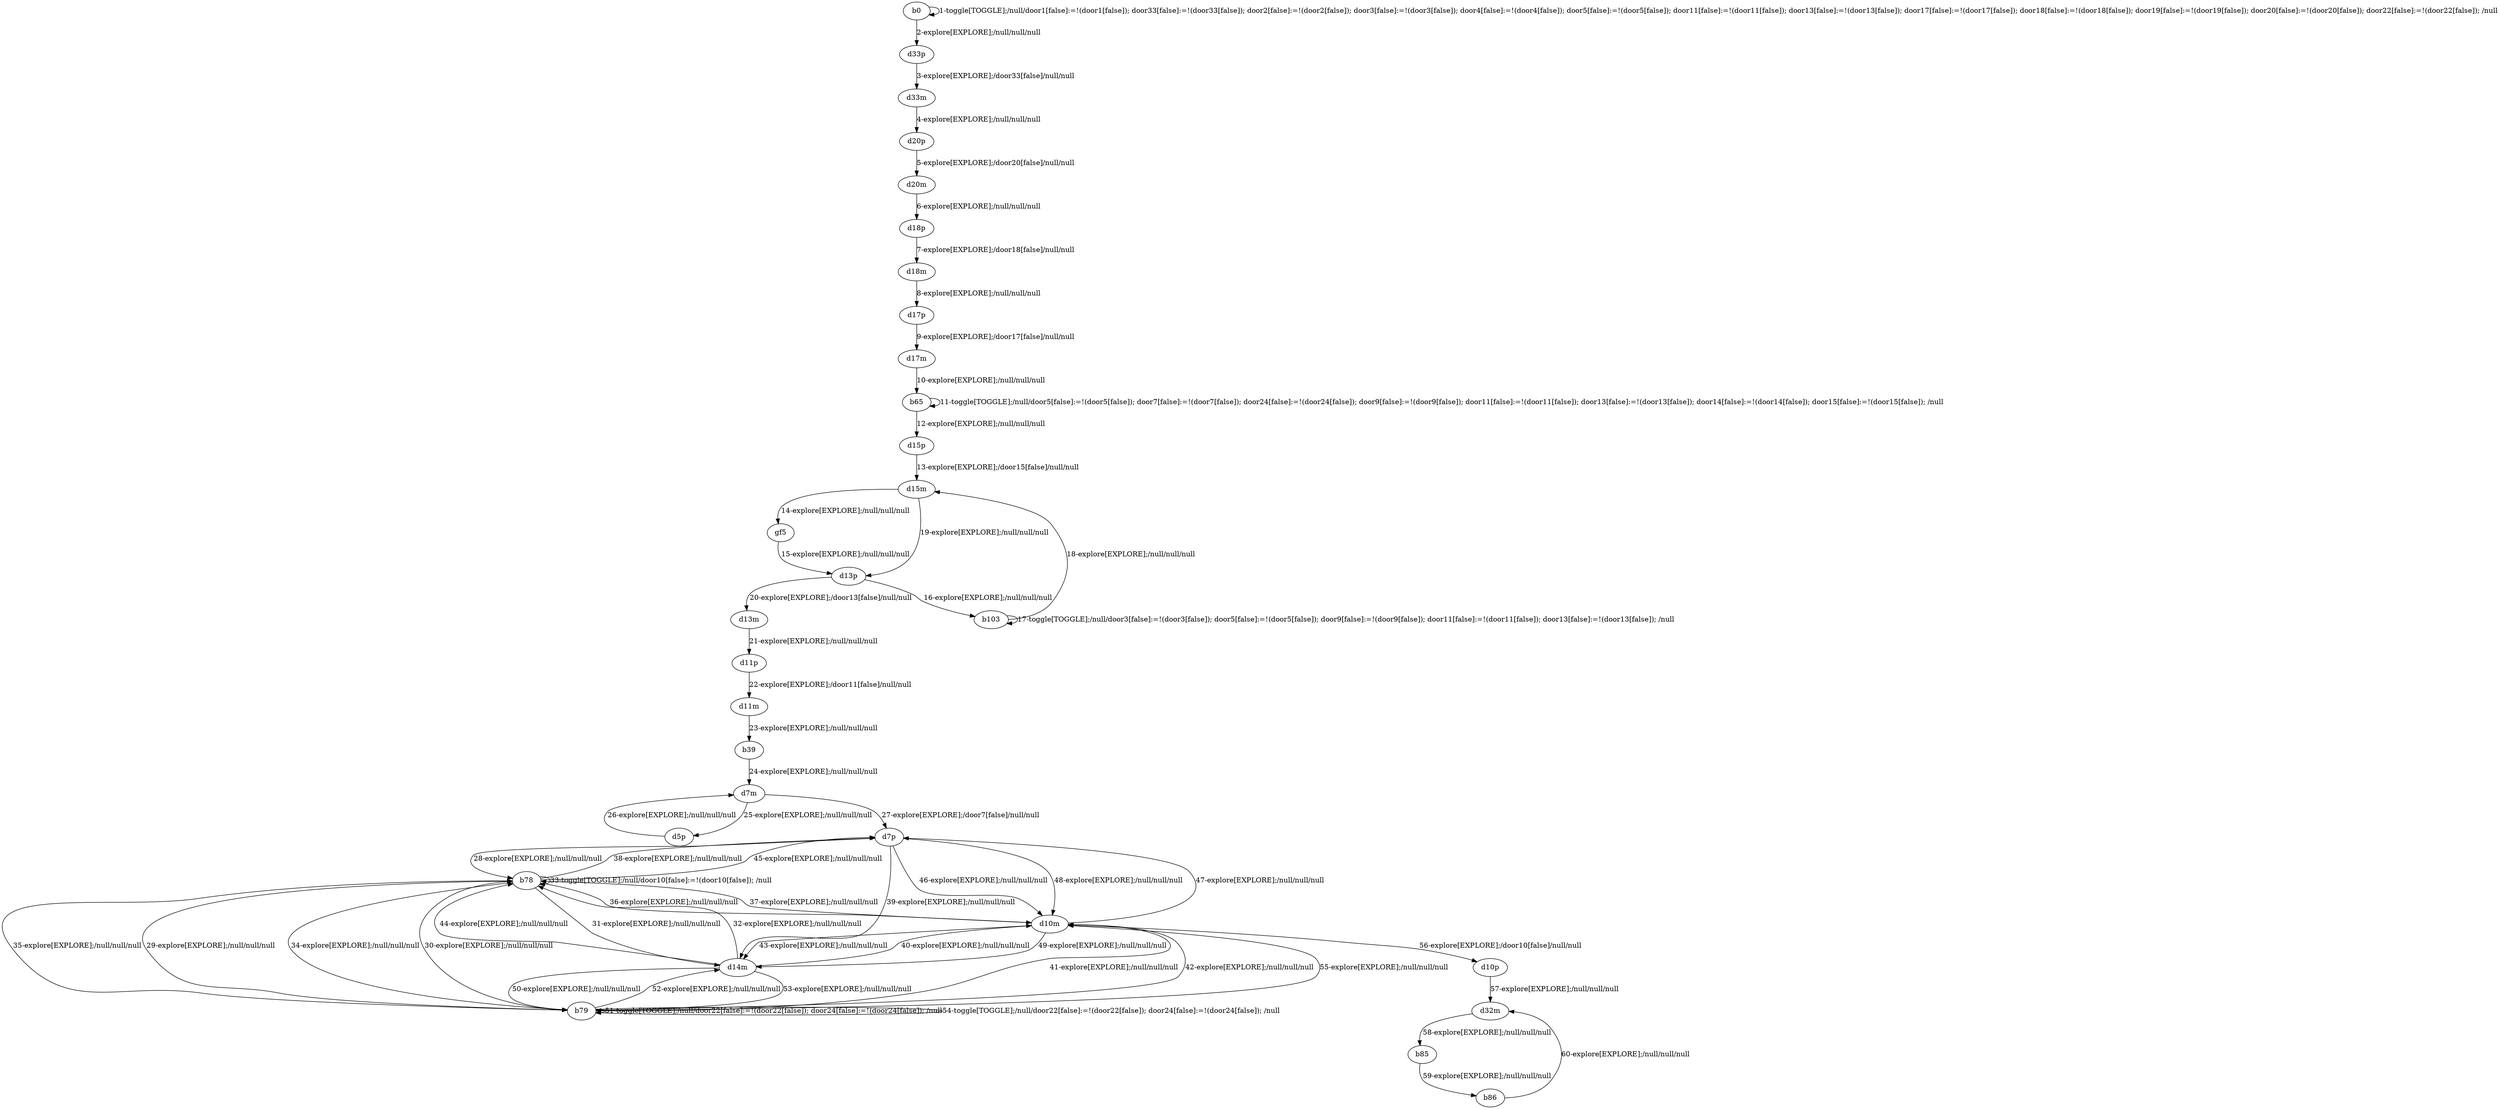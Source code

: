 # Total number of goals covered by this test: 1
# b86 --> d32m

digraph g {
"b0" -> "b0" [label = "1-toggle[TOGGLE];/null/door1[false]:=!(door1[false]); door33[false]:=!(door33[false]); door2[false]:=!(door2[false]); door3[false]:=!(door3[false]); door4[false]:=!(door4[false]); door5[false]:=!(door5[false]); door11[false]:=!(door11[false]); door13[false]:=!(door13[false]); door17[false]:=!(door17[false]); door18[false]:=!(door18[false]); door19[false]:=!(door19[false]); door20[false]:=!(door20[false]); door22[false]:=!(door22[false]); /null"];
"b0" -> "d33p" [label = "2-explore[EXPLORE];/null/null/null"];
"d33p" -> "d33m" [label = "3-explore[EXPLORE];/door33[false]/null/null"];
"d33m" -> "d20p" [label = "4-explore[EXPLORE];/null/null/null"];
"d20p" -> "d20m" [label = "5-explore[EXPLORE];/door20[false]/null/null"];
"d20m" -> "d18p" [label = "6-explore[EXPLORE];/null/null/null"];
"d18p" -> "d18m" [label = "7-explore[EXPLORE];/door18[false]/null/null"];
"d18m" -> "d17p" [label = "8-explore[EXPLORE];/null/null/null"];
"d17p" -> "d17m" [label = "9-explore[EXPLORE];/door17[false]/null/null"];
"d17m" -> "b65" [label = "10-explore[EXPLORE];/null/null/null"];
"b65" -> "b65" [label = "11-toggle[TOGGLE];/null/door5[false]:=!(door5[false]); door7[false]:=!(door7[false]); door24[false]:=!(door24[false]); door9[false]:=!(door9[false]); door11[false]:=!(door11[false]); door13[false]:=!(door13[false]); door14[false]:=!(door14[false]); door15[false]:=!(door15[false]); /null"];
"b65" -> "d15p" [label = "12-explore[EXPLORE];/null/null/null"];
"d15p" -> "d15m" [label = "13-explore[EXPLORE];/door15[false]/null/null"];
"d15m" -> "gf5" [label = "14-explore[EXPLORE];/null/null/null"];
"gf5" -> "d13p" [label = "15-explore[EXPLORE];/null/null/null"];
"d13p" -> "b103" [label = "16-explore[EXPLORE];/null/null/null"];
"b103" -> "b103" [label = "17-toggle[TOGGLE];/null/door3[false]:=!(door3[false]); door5[false]:=!(door5[false]); door9[false]:=!(door9[false]); door11[false]:=!(door11[false]); door13[false]:=!(door13[false]); /null"];
"b103" -> "d15m" [label = "18-explore[EXPLORE];/null/null/null"];
"d15m" -> "d13p" [label = "19-explore[EXPLORE];/null/null/null"];
"d13p" -> "d13m" [label = "20-explore[EXPLORE];/door13[false]/null/null"];
"d13m" -> "d11p" [label = "21-explore[EXPLORE];/null/null/null"];
"d11p" -> "d11m" [label = "22-explore[EXPLORE];/door11[false]/null/null"];
"d11m" -> "b39" [label = "23-explore[EXPLORE];/null/null/null"];
"b39" -> "d7m" [label = "24-explore[EXPLORE];/null/null/null"];
"d7m" -> "d5p" [label = "25-explore[EXPLORE];/null/null/null"];
"d5p" -> "d7m" [label = "26-explore[EXPLORE];/null/null/null"];
"d7m" -> "d7p" [label = "27-explore[EXPLORE];/door7[false]/null/null"];
"d7p" -> "b78" [label = "28-explore[EXPLORE];/null/null/null"];
"b78" -> "b79" [label = "29-explore[EXPLORE];/null/null/null"];
"b79" -> "b78" [label = "30-explore[EXPLORE];/null/null/null"];
"b78" -> "d14m" [label = "31-explore[EXPLORE];/null/null/null"];
"d14m" -> "b78" [label = "32-explore[EXPLORE];/null/null/null"];
"b78" -> "b78" [label = "33-toggle[TOGGLE];/null/door10[false]:=!(door10[false]); /null"];
"b78" -> "b79" [label = "34-explore[EXPLORE];/null/null/null"];
"b79" -> "b78" [label = "35-explore[EXPLORE];/null/null/null"];
"b78" -> "d10m" [label = "36-explore[EXPLORE];/null/null/null"];
"d10m" -> "b78" [label = "37-explore[EXPLORE];/null/null/null"];
"b78" -> "d7p" [label = "38-explore[EXPLORE];/null/null/null"];
"d7p" -> "d14m" [label = "39-explore[EXPLORE];/null/null/null"];
"d14m" -> "d10m" [label = "40-explore[EXPLORE];/null/null/null"];
"d10m" -> "b79" [label = "41-explore[EXPLORE];/null/null/null"];
"b79" -> "d10m" [label = "42-explore[EXPLORE];/null/null/null"];
"d10m" -> "d14m" [label = "43-explore[EXPLORE];/null/null/null"];
"d14m" -> "b78" [label = "44-explore[EXPLORE];/null/null/null"];
"b78" -> "d7p" [label = "45-explore[EXPLORE];/null/null/null"];
"d7p" -> "d10m" [label = "46-explore[EXPLORE];/null/null/null"];
"d10m" -> "d7p" [label = "47-explore[EXPLORE];/null/null/null"];
"d7p" -> "d10m" [label = "48-explore[EXPLORE];/null/null/null"];
"d10m" -> "d14m" [label = "49-explore[EXPLORE];/null/null/null"];
"d14m" -> "b79" [label = "50-explore[EXPLORE];/null/null/null"];
"b79" -> "b79" [label = "51-toggle[TOGGLE];/null/door22[false]:=!(door22[false]); door24[false]:=!(door24[false]); /null"];
"b79" -> "d14m" [label = "52-explore[EXPLORE];/null/null/null"];
"d14m" -> "b79" [label = "53-explore[EXPLORE];/null/null/null"];
"b79" -> "b79" [label = "54-toggle[TOGGLE];/null/door22[false]:=!(door22[false]); door24[false]:=!(door24[false]); /null"];
"b79" -> "d10m" [label = "55-explore[EXPLORE];/null/null/null"];
"d10m" -> "d10p" [label = "56-explore[EXPLORE];/door10[false]/null/null"];
"d10p" -> "d32m" [label = "57-explore[EXPLORE];/null/null/null"];
"d32m" -> "b85" [label = "58-explore[EXPLORE];/null/null/null"];
"b85" -> "b86" [label = "59-explore[EXPLORE];/null/null/null"];
"b86" -> "d32m" [label = "60-explore[EXPLORE];/null/null/null"];
}
